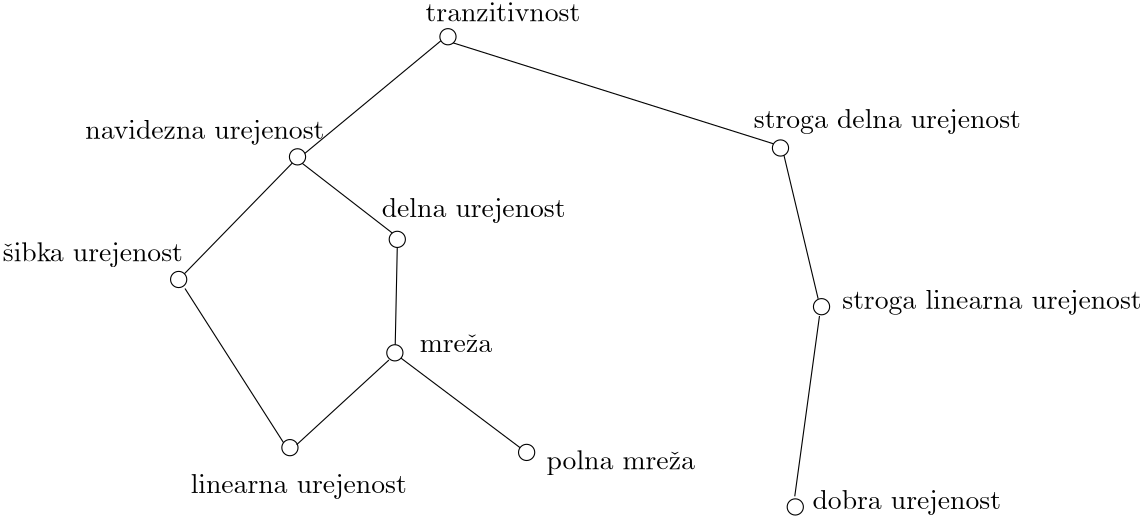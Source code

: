 <?xml version="1.0"?>
<!DOCTYPE ipe SYSTEM "ipe.dtd">
<ipe version="70010" creator="Ipe 7.0.10">
<info created="D:20100224161647" modified="D:20111207172413"/>
<ipestyle name="ipe6">
<symbol name="mark/circle(sx)" transformations="translations">
<path fill="sym-stroke">
0.6 0 0 0.6 0 0 e
0.4 0 0 0.4 0 0 e
</path>
</symbol>
<symbol name="mark/disk(sx)" transformations="translations">
<path fill="sym-stroke">
0.6 0 0 0.6 0 0 e
</path>
</symbol>
<symbol name="mark/fdisk(sfx)" transformations="translations">
<group>
<path fill="sym-stroke" fillrule="eofill">
0.6 0 0 0.6 0 0 e
0.4 0 0 0.4 0 0 e
</path>
<path fill="sym-fill">
0.4 0 0 0.4 0 0 e
</path>
</group>
</symbol>
<symbol name="mark/box(sx)" transformations="translations">
<path fill="sym-stroke" fillrule="eofill">
-0.6 -0.6 m
0.6 -0.6 l
0.6 0.6 l
-0.6 0.6 l
h
-0.4 -0.4 m
0.4 -0.4 l
0.4 0.4 l
-0.4 0.4 l
h
</path>
</symbol>
<symbol name="mark/square(sx)" transformations="translations">
<path fill="sym-stroke">
-0.6 -0.6 m
0.6 -0.6 l
0.6 0.6 l
-0.6 0.6 l
h
</path>
</symbol>
<symbol name="mark/fsquare(sfx)" transformations="translations">
<group>
<path fill="sym-stroke" fillrule="eofill">
-0.6 -0.6 m
0.6 -0.6 l
0.6 0.6 l
-0.6 0.6 l
0 -0.4 m
0.4 -0.4 l
0.4 0.4 l
-0.4 0.4 l
h
</path>
<path fill="sym-fill">
-0.4 -0.4 m
0.4 -0.4 l
0.4 0.4 l
-0.4 0.4 l
h
</path>
</group>
</symbol>
<symbol name="mark/cross(sx)" transformations="translations">
<group>
<path fill="sym-stroke">
-0.43 -0.57 m
0.57 0.43 l
0.43 0.57 l
-0.57 -0.43 l
h
</path>
<path fill="sym-stroke">
-0.43 0.57 m
0.57 -0.43 l
0.43 -0.57 l
-0.57 0.43 l
h
</path>
</group>
</symbol>
<pen name="heavier" value="0.8"/>
<pen name="fat" value="1.2"/>
<pen name="ultrafat" value="2"/>
<symbolsize name="large" value="5"/>
<symbolsize name="small" value="2"/>
<symbolsize name="tiny" value="1.1"/>
<arrowsize name="large" value="10"/>
<arrowsize name="small" value="5"/>
<arrowsize name="tiny" value="3"/>
<color name="red" value="1 0 0"/>
<color name="green" value="0 1 0"/>
<color name="blue" value="0 0 1"/>
<color name="yellow" value="1 1 0"/>
<color name="gray1" value="0.125"/>
<color name="gray2" value="0.25"/>
<color name="gray3" value="0.375"/>
<color name="gray4" value="0.5"/>
<color name="gray5" value="0.625"/>
<color name="gray6" value="0.75"/>
<color name="gray7" value="0.875"/>
<dashstyle name="dashed" value="[4] 0"/>
<dashstyle name="dotted" value="[1 3] 0"/>
<dashstyle name="dash dotted" value="[4 2 1 2] 0"/>
<dashstyle name="dash dot dotted" value="[4 2 1 2 1 2] 0"/>
<textsize name="large" value="\large"/>
<textsize name="Large" value="\Large"/>
<textsize name="LARGE" value="\LARGE"/>
<textsize name="huge" value="\huge"/>
<textsize name="Huge" value="\Huge"/>
<textsize name="small" value="\small"/>
<textsize name="footnote" value="\footnotesize"/>
<textsize name="tiny" value="\tiny"/>
<textstyle name="center" begin="\begin{center}" end="\end{center}"/>
<textstyle name="itemize" begin="\begin{itemize}" end="\end{itemize}"/>
<textstyle name="item" begin="\begin{itemize}\item{}" end="\end{itemize}"/>
</ipestyle>
<page>
<layer name="alpha"/>
<view layers="alpha" active="alpha"/>
<text layer="alpha" matrix="1 0 0 1 6.19806 157.517" transformations="translations" pos="238 286" stroke="black" type="label" valign="baseline">delna urejenost</text>
<text matrix="1 0 0 1 -132.517 112.666" transformations="translations" pos="270 359" stroke="black" type="label" valign="baseline">navidezna urejenost</text>
<text matrix="1 0 0 1 -146.218 -42.4059" transformations="translations" pos="254 470" stroke="black" type="label" valign="baseline">\v sibka urejenost</text>
<text matrix="1 0 0 1 121.409 -79.833" transformations="translations" pos="54 424" stroke="black" type="label" valign="baseline">linearna urejenost</text>
<text matrix="1 0 0 1 -57.0138 34.4853" transformations="translations" pos="467 376" stroke="black" type="label" valign="baseline">stroga linearna urejenost</text>
<text matrix="1 0 0 1 -90.8472 201.577" transformations="translations" pos="469 274" stroke="black" type="label" valign="baseline">stroga delna urejenost</text>
<text matrix="1 0 0 1 197 166" transformations="translations" pos="63 348" stroke="black" type="label" valign="baseline">tranzitivnost</text>
<path matrix="1 0 0 1 -6.37229 9.10327" stroke="black">
2.91447 0 0 2.91447 274.423 499.328 e
</path>
<path matrix="1 0 0 1 -60.5367 -34.1372" stroke="black">
2.91447 0 0 2.91447 274.423 499.328 e
</path>
<path matrix="1 0 0 1 -103.322 -78.2881" stroke="black">
2.91447 0 0 2.91447 274.423 499.328 e
</path>
<path matrix="1 0 0 1 -63.2677 -138.825" stroke="black">
2.91447 0 0 2.91447 274.423 499.328 e
</path>
<path matrix="1 0 0 1 -24.6154 -63.8457" stroke="black">
2.91447 0 0 2.91447 274.423 499.328 e
</path>
<path matrix="1 0 0 1 113.336 -30.9511" stroke="black">
2.91447 0 0 2.91447 274.423 499.328 e
</path>
<path matrix="1 0 0 1 128.111 -88.0836" stroke="black">
2.91447 0 0 2.91447 274.423 499.328 e
</path>
<path matrix="0.841397 0 0 1.37649 28.1462 -158.327" stroke="black">
214.771 378.223 m
172.6 418.54 l
</path>
<path stroke="black">
173.161 423.1 m
212.003 462.965 l
</path>
<path stroke="black">
265.52 506.985 m
216.52 466.438 l
</path>
<path stroke="black">
269.933 506.206 m
385.259 469.876 l
</path>
<path matrix="-1.3331 0 0 0.905671 904.457 44.1046" stroke="black">
386.676 465.67 m
377.423 408.518 l
</path>
<path matrix="1 0 0 1 118.661 -160.172" stroke="black">
2.91447 0 0 2.91447 274.423 499.328 e
</path>
<path matrix="0.961883 0 0 1.13589 29.8576 -121.061" stroke="black">
386.676 465.67 m
377.423 408.518 l
</path>
<text matrix="1 0 0 1 -67.7379 -37.6035" transformations="translations" pos="467 376" stroke="black" type="label" valign="baseline">dobra urejenost</text>
<path matrix="1 0 0 1 -25.4893 -104.688" stroke="black">
2.91447 0 0 2.91447 274.423 499.328 e
</path>
<path stroke="black">
246.787 392.047 m
213.56 361.551 l
</path>
<text matrix="1 0 0 1 19.8895 108.937" transformations="translations" pos="238 286" stroke="black" type="label" valign="baseline">mre\v za</text>
<text matrix="1 0 0 1 65.5026 66.7099" transformations="translations" pos="238 286" stroke="black" type="label" valign="baseline">polna mre\v za</text>
<path matrix="1 0 0 1 21.9445 -140.543" stroke="black">
2.91447 0 0 2.91447 274.423 499.328 e
</path>
<path stroke="black">
215.606 462.838 m
247.997 437.766 l
</path>
<path stroke="black">
249.796 432.567 m
249.063 397.551 l
</path>
<path stroke="black">
251.135 392.73 m
294.004 360.49 l
</path>
</page>
</ipe>
